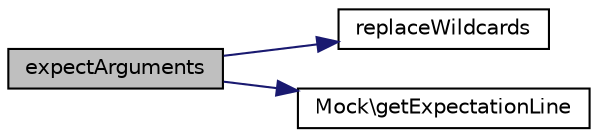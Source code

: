 digraph "expectArguments"
{
  edge [fontname="Helvetica",fontsize="10",labelfontname="Helvetica",labelfontsize="10"];
  node [fontname="Helvetica",fontsize="10",shape=record];
  rankdir="LR";
  Node1 [label="expectArguments",height=0.2,width=0.4,color="black", fillcolor="grey75", style="filled" fontcolor="black"];
  Node1 -> Node2 [color="midnightblue",fontsize="10",style="solid",fontname="Helvetica"];
  Node2 [label="replaceWildcards",height=0.2,width=0.4,color="black", fillcolor="white", style="filled",URL="$class_simple_call_schedule.html#a97c3be255e31206267833059144fc49f"];
  Node1 -> Node3 [color="midnightblue",fontsize="10",style="solid",fontname="Helvetica"];
  Node3 [label="Mock\\getExpectationLine",height=0.2,width=0.4,color="black", fillcolor="white", style="filled",URL="$class_mock.html#a1195624e78c1192fcdcf8299046d20b4"];
}
